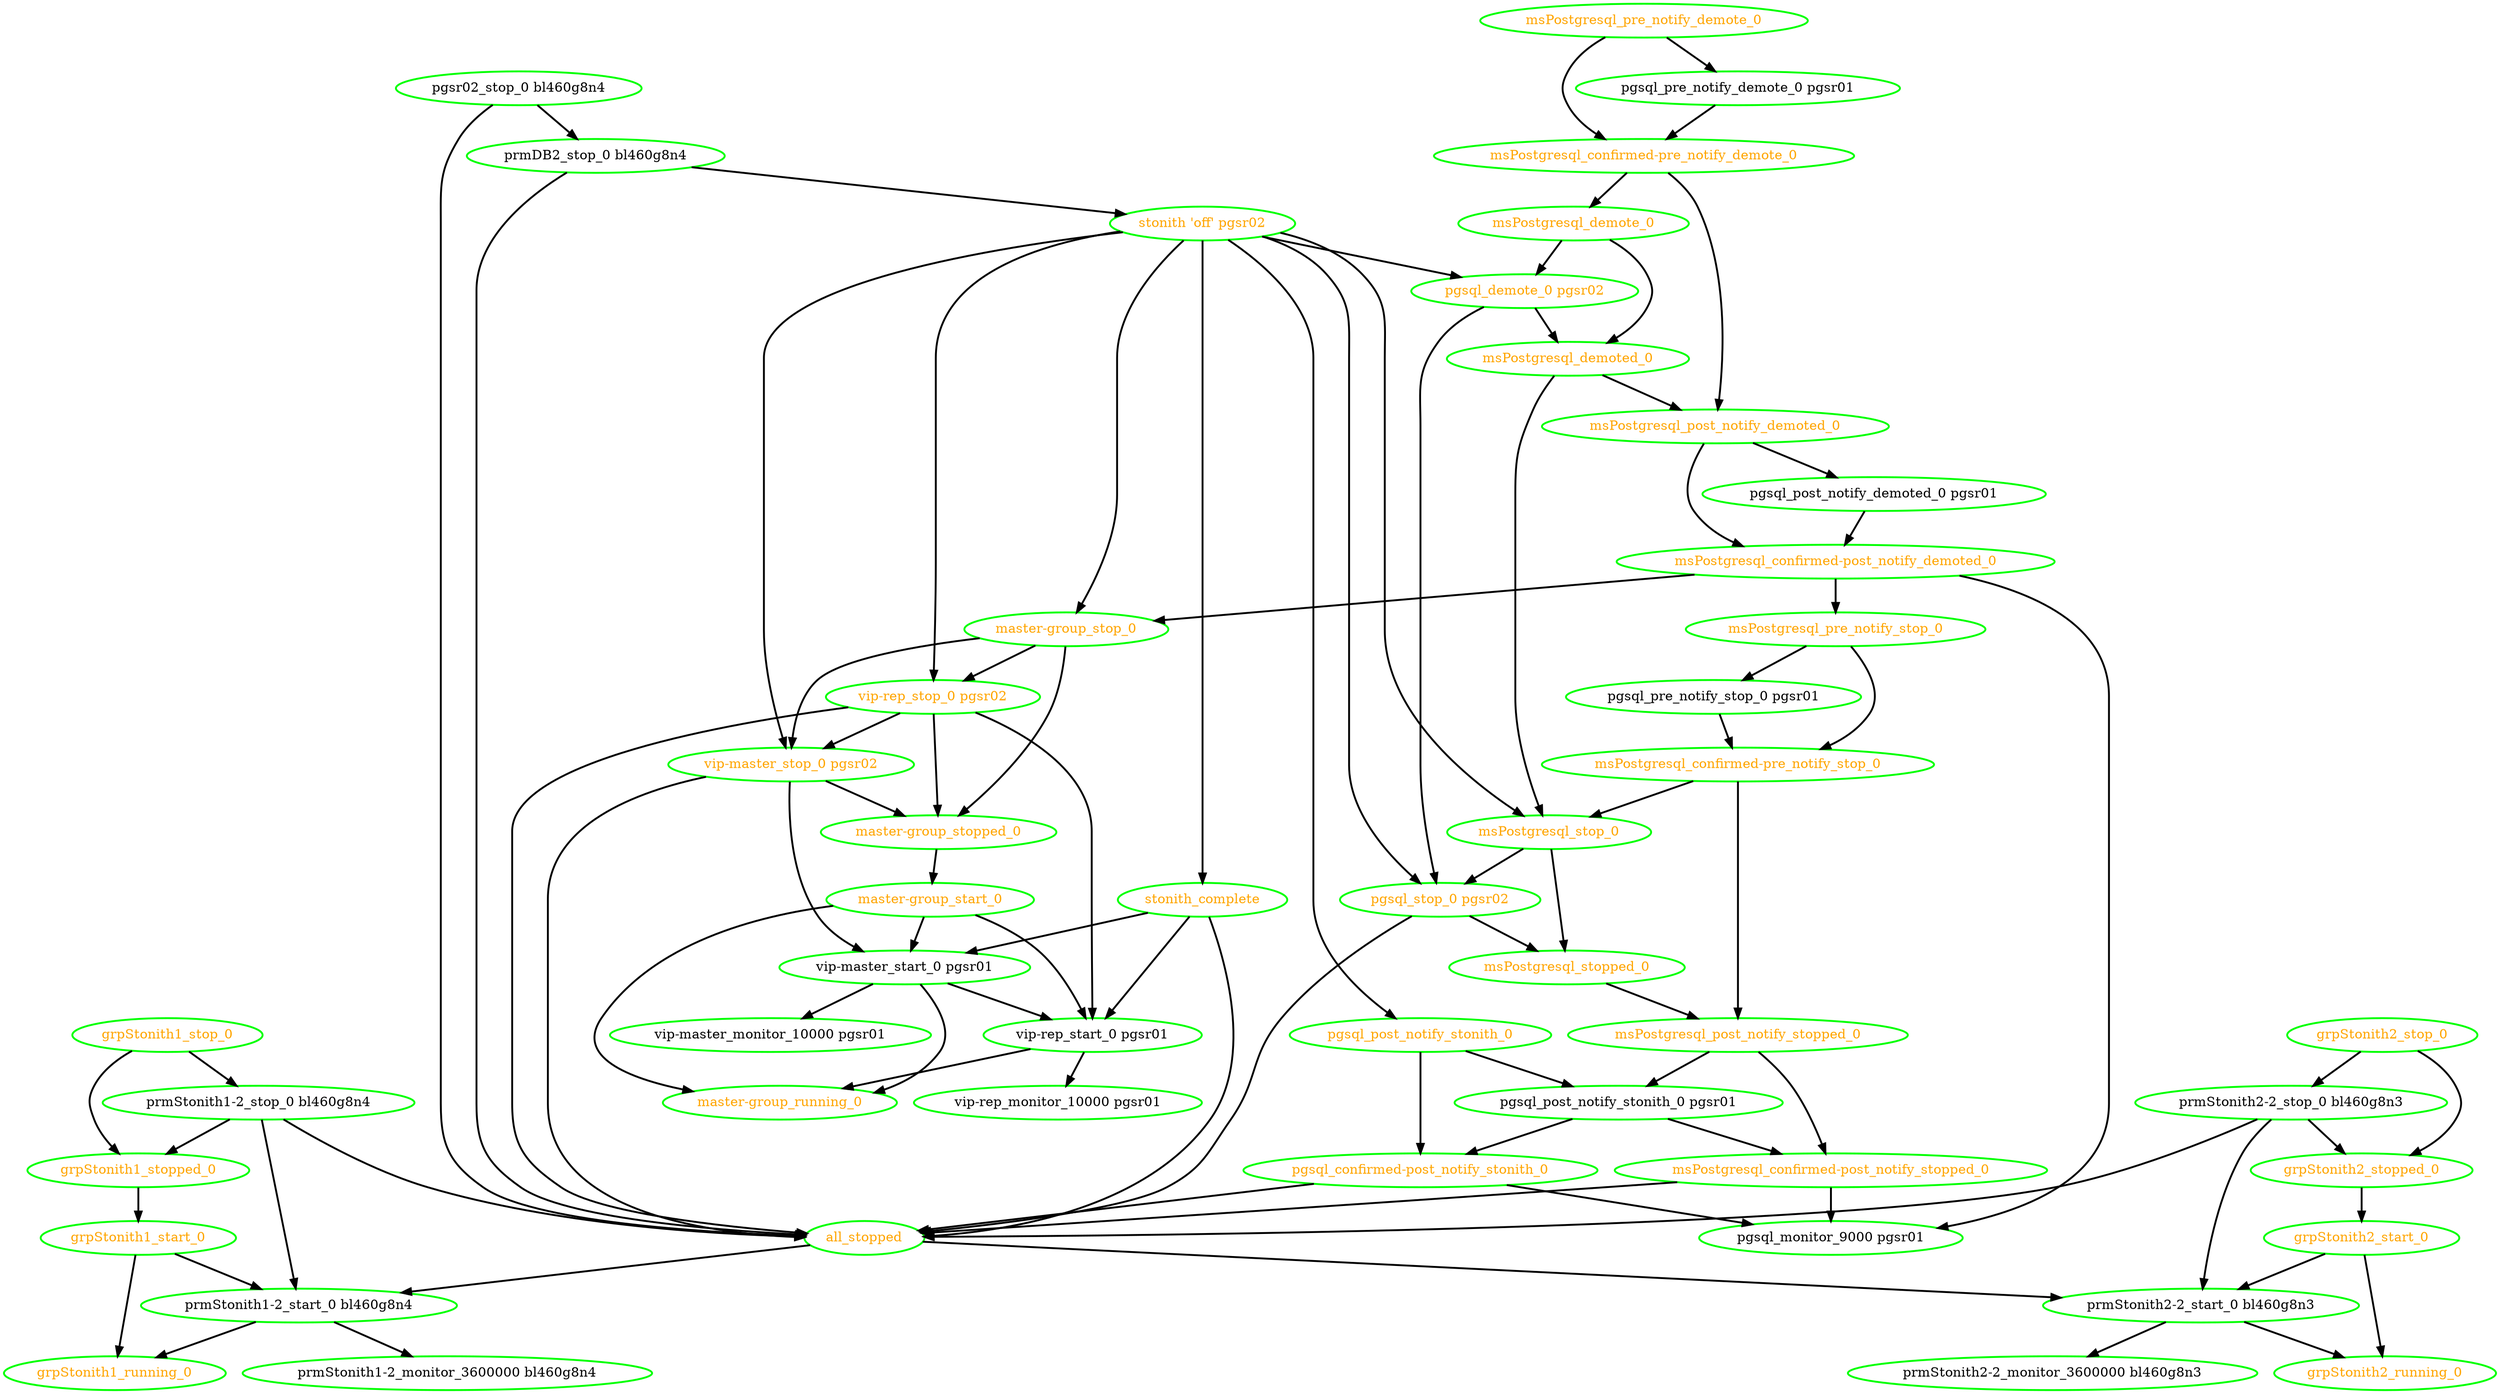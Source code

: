 digraph "g" {
"all_stopped" -> "prmStonith1-2_start_0 bl460g8n4" [ style = bold]
"all_stopped" -> "prmStonith2-2_start_0 bl460g8n3" [ style = bold]
"all_stopped" [ style=bold color="green" fontcolor="orange"]
"grpStonith1_running_0" [ style=bold color="green" fontcolor="orange"]
"grpStonith1_start_0" -> "grpStonith1_running_0" [ style = bold]
"grpStonith1_start_0" -> "prmStonith1-2_start_0 bl460g8n4" [ style = bold]
"grpStonith1_start_0" [ style=bold color="green" fontcolor="orange"]
"grpStonith1_stop_0" -> "grpStonith1_stopped_0" [ style = bold]
"grpStonith1_stop_0" -> "prmStonith1-2_stop_0 bl460g8n4" [ style = bold]
"grpStonith1_stop_0" [ style=bold color="green" fontcolor="orange"]
"grpStonith1_stopped_0" -> "grpStonith1_start_0" [ style = bold]
"grpStonith1_stopped_0" [ style=bold color="green" fontcolor="orange"]
"grpStonith2_running_0" [ style=bold color="green" fontcolor="orange"]
"grpStonith2_start_0" -> "grpStonith2_running_0" [ style = bold]
"grpStonith2_start_0" -> "prmStonith2-2_start_0 bl460g8n3" [ style = bold]
"grpStonith2_start_0" [ style=bold color="green" fontcolor="orange"]
"grpStonith2_stop_0" -> "grpStonith2_stopped_0" [ style = bold]
"grpStonith2_stop_0" -> "prmStonith2-2_stop_0 bl460g8n3" [ style = bold]
"grpStonith2_stop_0" [ style=bold color="green" fontcolor="orange"]
"grpStonith2_stopped_0" -> "grpStonith2_start_0" [ style = bold]
"grpStonith2_stopped_0" [ style=bold color="green" fontcolor="orange"]
"master-group_running_0" [ style=bold color="green" fontcolor="orange"]
"master-group_start_0" -> "master-group_running_0" [ style = bold]
"master-group_start_0" -> "vip-master_start_0 pgsr01" [ style = bold]
"master-group_start_0" -> "vip-rep_start_0 pgsr01" [ style = bold]
"master-group_start_0" [ style=bold color="green" fontcolor="orange"]
"master-group_stop_0" -> "master-group_stopped_0" [ style = bold]
"master-group_stop_0" -> "vip-master_stop_0 pgsr02" [ style = bold]
"master-group_stop_0" -> "vip-rep_stop_0 pgsr02" [ style = bold]
"master-group_stop_0" [ style=bold color="green" fontcolor="orange"]
"master-group_stopped_0" -> "master-group_start_0" [ style = bold]
"master-group_stopped_0" [ style=bold color="green" fontcolor="orange"]
"msPostgresql_confirmed-post_notify_demoted_0" -> "master-group_stop_0" [ style = bold]
"msPostgresql_confirmed-post_notify_demoted_0" -> "msPostgresql_pre_notify_stop_0" [ style = bold]
"msPostgresql_confirmed-post_notify_demoted_0" -> "pgsql_monitor_9000 pgsr01" [ style = bold]
"msPostgresql_confirmed-post_notify_demoted_0" [ style=bold color="green" fontcolor="orange"]
"msPostgresql_confirmed-post_notify_stopped_0" -> "all_stopped" [ style = bold]
"msPostgresql_confirmed-post_notify_stopped_0" -> "pgsql_monitor_9000 pgsr01" [ style = bold]
"msPostgresql_confirmed-post_notify_stopped_0" [ style=bold color="green" fontcolor="orange"]
"msPostgresql_confirmed-pre_notify_demote_0" -> "msPostgresql_demote_0" [ style = bold]
"msPostgresql_confirmed-pre_notify_demote_0" -> "msPostgresql_post_notify_demoted_0" [ style = bold]
"msPostgresql_confirmed-pre_notify_demote_0" [ style=bold color="green" fontcolor="orange"]
"msPostgresql_confirmed-pre_notify_stop_0" -> "msPostgresql_post_notify_stopped_0" [ style = bold]
"msPostgresql_confirmed-pre_notify_stop_0" -> "msPostgresql_stop_0" [ style = bold]
"msPostgresql_confirmed-pre_notify_stop_0" [ style=bold color="green" fontcolor="orange"]
"msPostgresql_demote_0" -> "msPostgresql_demoted_0" [ style = bold]
"msPostgresql_demote_0" -> "pgsql_demote_0 pgsr02" [ style = bold]
"msPostgresql_demote_0" [ style=bold color="green" fontcolor="orange"]
"msPostgresql_demoted_0" -> "msPostgresql_post_notify_demoted_0" [ style = bold]
"msPostgresql_demoted_0" -> "msPostgresql_stop_0" [ style = bold]
"msPostgresql_demoted_0" [ style=bold color="green" fontcolor="orange"]
"msPostgresql_post_notify_demoted_0" -> "msPostgresql_confirmed-post_notify_demoted_0" [ style = bold]
"msPostgresql_post_notify_demoted_0" -> "pgsql_post_notify_demoted_0 pgsr01" [ style = bold]
"msPostgresql_post_notify_demoted_0" [ style=bold color="green" fontcolor="orange"]
"msPostgresql_post_notify_stopped_0" -> "msPostgresql_confirmed-post_notify_stopped_0" [ style = bold]
"msPostgresql_post_notify_stopped_0" -> "pgsql_post_notify_stonith_0 pgsr01" [ style = bold]
"msPostgresql_post_notify_stopped_0" [ style=bold color="green" fontcolor="orange"]
"msPostgresql_pre_notify_demote_0" -> "msPostgresql_confirmed-pre_notify_demote_0" [ style = bold]
"msPostgresql_pre_notify_demote_0" -> "pgsql_pre_notify_demote_0 pgsr01" [ style = bold]
"msPostgresql_pre_notify_demote_0" [ style=bold color="green" fontcolor="orange"]
"msPostgresql_pre_notify_stop_0" -> "msPostgresql_confirmed-pre_notify_stop_0" [ style = bold]
"msPostgresql_pre_notify_stop_0" -> "pgsql_pre_notify_stop_0 pgsr01" [ style = bold]
"msPostgresql_pre_notify_stop_0" [ style=bold color="green" fontcolor="orange"]
"msPostgresql_stop_0" -> "msPostgresql_stopped_0" [ style = bold]
"msPostgresql_stop_0" -> "pgsql_stop_0 pgsr02" [ style = bold]
"msPostgresql_stop_0" [ style=bold color="green" fontcolor="orange"]
"msPostgresql_stopped_0" -> "msPostgresql_post_notify_stopped_0" [ style = bold]
"msPostgresql_stopped_0" [ style=bold color="green" fontcolor="orange"]
"pgsql_confirmed-post_notify_stonith_0" -> "all_stopped" [ style = bold]
"pgsql_confirmed-post_notify_stonith_0" -> "pgsql_monitor_9000 pgsr01" [ style = bold]
"pgsql_confirmed-post_notify_stonith_0" [ style=bold color="green" fontcolor="orange"]
"pgsql_demote_0 pgsr02" -> "msPostgresql_demoted_0" [ style = bold]
"pgsql_demote_0 pgsr02" -> "pgsql_stop_0 pgsr02" [ style = bold]
"pgsql_demote_0 pgsr02" [ style=bold color="green" fontcolor="orange"]
"pgsql_monitor_9000 pgsr01" [ style=bold color="green" fontcolor="black"]
"pgsql_post_notify_demoted_0 pgsr01" -> "msPostgresql_confirmed-post_notify_demoted_0" [ style = bold]
"pgsql_post_notify_demoted_0 pgsr01" [ style=bold color="green" fontcolor="black"]
"pgsql_post_notify_stonith_0 pgsr01" -> "msPostgresql_confirmed-post_notify_stopped_0" [ style = bold]
"pgsql_post_notify_stonith_0 pgsr01" -> "pgsql_confirmed-post_notify_stonith_0" [ style = bold]
"pgsql_post_notify_stonith_0 pgsr01" [ style=bold color="green" fontcolor="black"]
"pgsql_post_notify_stonith_0" -> "pgsql_confirmed-post_notify_stonith_0" [ style = bold]
"pgsql_post_notify_stonith_0" -> "pgsql_post_notify_stonith_0 pgsr01" [ style = bold]
"pgsql_post_notify_stonith_0" [ style=bold color="green" fontcolor="orange"]
"pgsql_pre_notify_demote_0 pgsr01" -> "msPostgresql_confirmed-pre_notify_demote_0" [ style = bold]
"pgsql_pre_notify_demote_0 pgsr01" [ style=bold color="green" fontcolor="black"]
"pgsql_pre_notify_stop_0 pgsr01" -> "msPostgresql_confirmed-pre_notify_stop_0" [ style = bold]
"pgsql_pre_notify_stop_0 pgsr01" [ style=bold color="green" fontcolor="black"]
"pgsql_stop_0 pgsr02" -> "all_stopped" [ style = bold]
"pgsql_stop_0 pgsr02" -> "msPostgresql_stopped_0" [ style = bold]
"pgsql_stop_0 pgsr02" [ style=bold color="green" fontcolor="orange"]
"pgsr02_stop_0 bl460g8n4" -> "all_stopped" [ style = bold]
"pgsr02_stop_0 bl460g8n4" -> "prmDB2_stop_0 bl460g8n4" [ style = bold]
"pgsr02_stop_0 bl460g8n4" [ style=bold color="green" fontcolor="black"]
"prmDB2_stop_0 bl460g8n4" -> "all_stopped" [ style = bold]
"prmDB2_stop_0 bl460g8n4" -> "stonith 'off' pgsr02" [ style = bold]
"prmDB2_stop_0 bl460g8n4" [ style=bold color="green" fontcolor="black"]
"prmStonith1-2_monitor_3600000 bl460g8n4" [ style=bold color="green" fontcolor="black"]
"prmStonith1-2_start_0 bl460g8n4" -> "grpStonith1_running_0" [ style = bold]
"prmStonith1-2_start_0 bl460g8n4" -> "prmStonith1-2_monitor_3600000 bl460g8n4" [ style = bold]
"prmStonith1-2_start_0 bl460g8n4" [ style=bold color="green" fontcolor="black"]
"prmStonith1-2_stop_0 bl460g8n4" -> "all_stopped" [ style = bold]
"prmStonith1-2_stop_0 bl460g8n4" -> "grpStonith1_stopped_0" [ style = bold]
"prmStonith1-2_stop_0 bl460g8n4" -> "prmStonith1-2_start_0 bl460g8n4" [ style = bold]
"prmStonith1-2_stop_0 bl460g8n4" [ style=bold color="green" fontcolor="black"]
"prmStonith2-2_monitor_3600000 bl460g8n3" [ style=bold color="green" fontcolor="black"]
"prmStonith2-2_start_0 bl460g8n3" -> "grpStonith2_running_0" [ style = bold]
"prmStonith2-2_start_0 bl460g8n3" -> "prmStonith2-2_monitor_3600000 bl460g8n3" [ style = bold]
"prmStonith2-2_start_0 bl460g8n3" [ style=bold color="green" fontcolor="black"]
"prmStonith2-2_stop_0 bl460g8n3" -> "all_stopped" [ style = bold]
"prmStonith2-2_stop_0 bl460g8n3" -> "grpStonith2_stopped_0" [ style = bold]
"prmStonith2-2_stop_0 bl460g8n3" -> "prmStonith2-2_start_0 bl460g8n3" [ style = bold]
"prmStonith2-2_stop_0 bl460g8n3" [ style=bold color="green" fontcolor="black"]
"stonith 'off' pgsr02" -> "master-group_stop_0" [ style = bold]
"stonith 'off' pgsr02" -> "msPostgresql_stop_0" [ style = bold]
"stonith 'off' pgsr02" -> "pgsql_demote_0 pgsr02" [ style = bold]
"stonith 'off' pgsr02" -> "pgsql_post_notify_stonith_0" [ style = bold]
"stonith 'off' pgsr02" -> "pgsql_stop_0 pgsr02" [ style = bold]
"stonith 'off' pgsr02" -> "stonith_complete" [ style = bold]
"stonith 'off' pgsr02" -> "vip-master_stop_0 pgsr02" [ style = bold]
"stonith 'off' pgsr02" -> "vip-rep_stop_0 pgsr02" [ style = bold]
"stonith 'off' pgsr02" [ style=bold color="green" fontcolor="orange"]
"stonith_complete" -> "all_stopped" [ style = bold]
"stonith_complete" -> "vip-master_start_0 pgsr01" [ style = bold]
"stonith_complete" -> "vip-rep_start_0 pgsr01" [ style = bold]
"stonith_complete" [ style=bold color="green" fontcolor="orange"]
"vip-master_monitor_10000 pgsr01" [ style=bold color="green" fontcolor="black"]
"vip-master_start_0 pgsr01" -> "master-group_running_0" [ style = bold]
"vip-master_start_0 pgsr01" -> "vip-master_monitor_10000 pgsr01" [ style = bold]
"vip-master_start_0 pgsr01" -> "vip-rep_start_0 pgsr01" [ style = bold]
"vip-master_start_0 pgsr01" [ style=bold color="green" fontcolor="black"]
"vip-master_stop_0 pgsr02" -> "all_stopped" [ style = bold]
"vip-master_stop_0 pgsr02" -> "master-group_stopped_0" [ style = bold]
"vip-master_stop_0 pgsr02" -> "vip-master_start_0 pgsr01" [ style = bold]
"vip-master_stop_0 pgsr02" [ style=bold color="green" fontcolor="orange"]
"vip-rep_monitor_10000 pgsr01" [ style=bold color="green" fontcolor="black"]
"vip-rep_start_0 pgsr01" -> "master-group_running_0" [ style = bold]
"vip-rep_start_0 pgsr01" -> "vip-rep_monitor_10000 pgsr01" [ style = bold]
"vip-rep_start_0 pgsr01" [ style=bold color="green" fontcolor="black"]
"vip-rep_stop_0 pgsr02" -> "all_stopped" [ style = bold]
"vip-rep_stop_0 pgsr02" -> "master-group_stopped_0" [ style = bold]
"vip-rep_stop_0 pgsr02" -> "vip-master_stop_0 pgsr02" [ style = bold]
"vip-rep_stop_0 pgsr02" -> "vip-rep_start_0 pgsr01" [ style = bold]
"vip-rep_stop_0 pgsr02" [ style=bold color="green" fontcolor="orange"]
}
